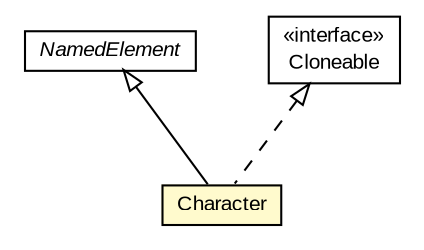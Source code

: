 #!/usr/local/bin/dot
#
# Class diagram 
# Generated by UMLGraph version R5_6-24-gf6e263 (http://www.umlgraph.org/)
#

digraph G {
	edge [fontname="arial",fontsize=10,labelfontname="arial",labelfontsize=10];
	node [fontname="arial",fontsize=10,shape=plaintext];
	nodesep=0.25;
	ranksep=0.5;
	// edu.arizona.biosemantics.semanticmarkup.markupelement.description.model.Character
	c38457 [label=<<table title="edu.arizona.biosemantics.semanticmarkup.markupelement.description.model.Character" border="0" cellborder="1" cellspacing="0" cellpadding="2" port="p" bgcolor="lemonChiffon" href="./Character.html">
		<tr><td><table border="0" cellspacing="0" cellpadding="1">
<tr><td align="center" balign="center"> Character </td></tr>
		</table></td></tr>
		</table>>, URL="./Character.html", fontname="arial", fontcolor="black", fontsize=10.0];
	// edu.arizona.biosemantics.semanticmarkup.model.NamedElement
	c38569 [label=<<table title="edu.arizona.biosemantics.semanticmarkup.model.NamedElement" border="0" cellborder="1" cellspacing="0" cellpadding="2" port="p" href="../../../model/NamedElement.html">
		<tr><td><table border="0" cellspacing="0" cellpadding="1">
<tr><td align="center" balign="center"><font face="arial italic"> NamedElement </font></td></tr>
		</table></td></tr>
		</table>>, URL="../../../model/NamedElement.html", fontname="arial", fontcolor="black", fontsize=10.0];
	//edu.arizona.biosemantics.semanticmarkup.markupelement.description.model.Character extends edu.arizona.biosemantics.semanticmarkup.model.NamedElement
	c38569:p -> c38457:p [dir=back,arrowtail=empty];
	//edu.arizona.biosemantics.semanticmarkup.markupelement.description.model.Character implements java.lang.Cloneable
	c38576:p -> c38457:p [dir=back,arrowtail=empty,style=dashed];
	// java.lang.Cloneable
	c38576 [label=<<table title="java.lang.Cloneable" border="0" cellborder="1" cellspacing="0" cellpadding="2" port="p" href="http://java.sun.com/j2se/1.4.2/docs/api/java/lang/Cloneable.html">
		<tr><td><table border="0" cellspacing="0" cellpadding="1">
<tr><td align="center" balign="center"> &#171;interface&#187; </td></tr>
<tr><td align="center" balign="center"> Cloneable </td></tr>
		</table></td></tr>
		</table>>, URL="http://java.sun.com/j2se/1.4.2/docs/api/java/lang/Cloneable.html", fontname="arial", fontcolor="black", fontsize=10.0];
}

